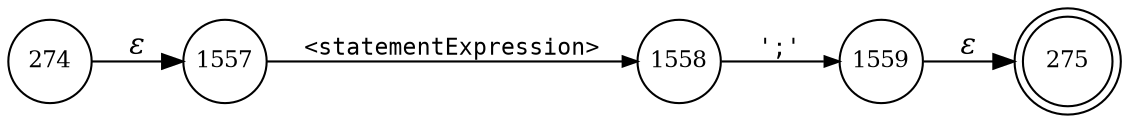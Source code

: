 digraph ATN {
rankdir=LR;
s275[fontsize=11, label="275", shape=doublecircle, fixedsize=true, width=.6];
s274[fontsize=11,label="274", shape=circle, fixedsize=true, width=.55, peripheries=1];
s1557[fontsize=11,label="1557", shape=circle, fixedsize=true, width=.55, peripheries=1];
s1558[fontsize=11,label="1558", shape=circle, fixedsize=true, width=.55, peripheries=1];
s1559[fontsize=11,label="1559", shape=circle, fixedsize=true, width=.55, peripheries=1];
s274 -> s1557 [fontname="Times-Italic", label="&epsilon;"];
s1557 -> s1558 [fontsize=11, fontname="Courier", arrowsize=.7, label = "<statementExpression>", arrowhead = normal];
s1558 -> s1559 [fontsize=11, fontname="Courier", arrowsize=.7, label = "';'", arrowhead = normal];
s1559 -> s275 [fontname="Times-Italic", label="&epsilon;"];
}